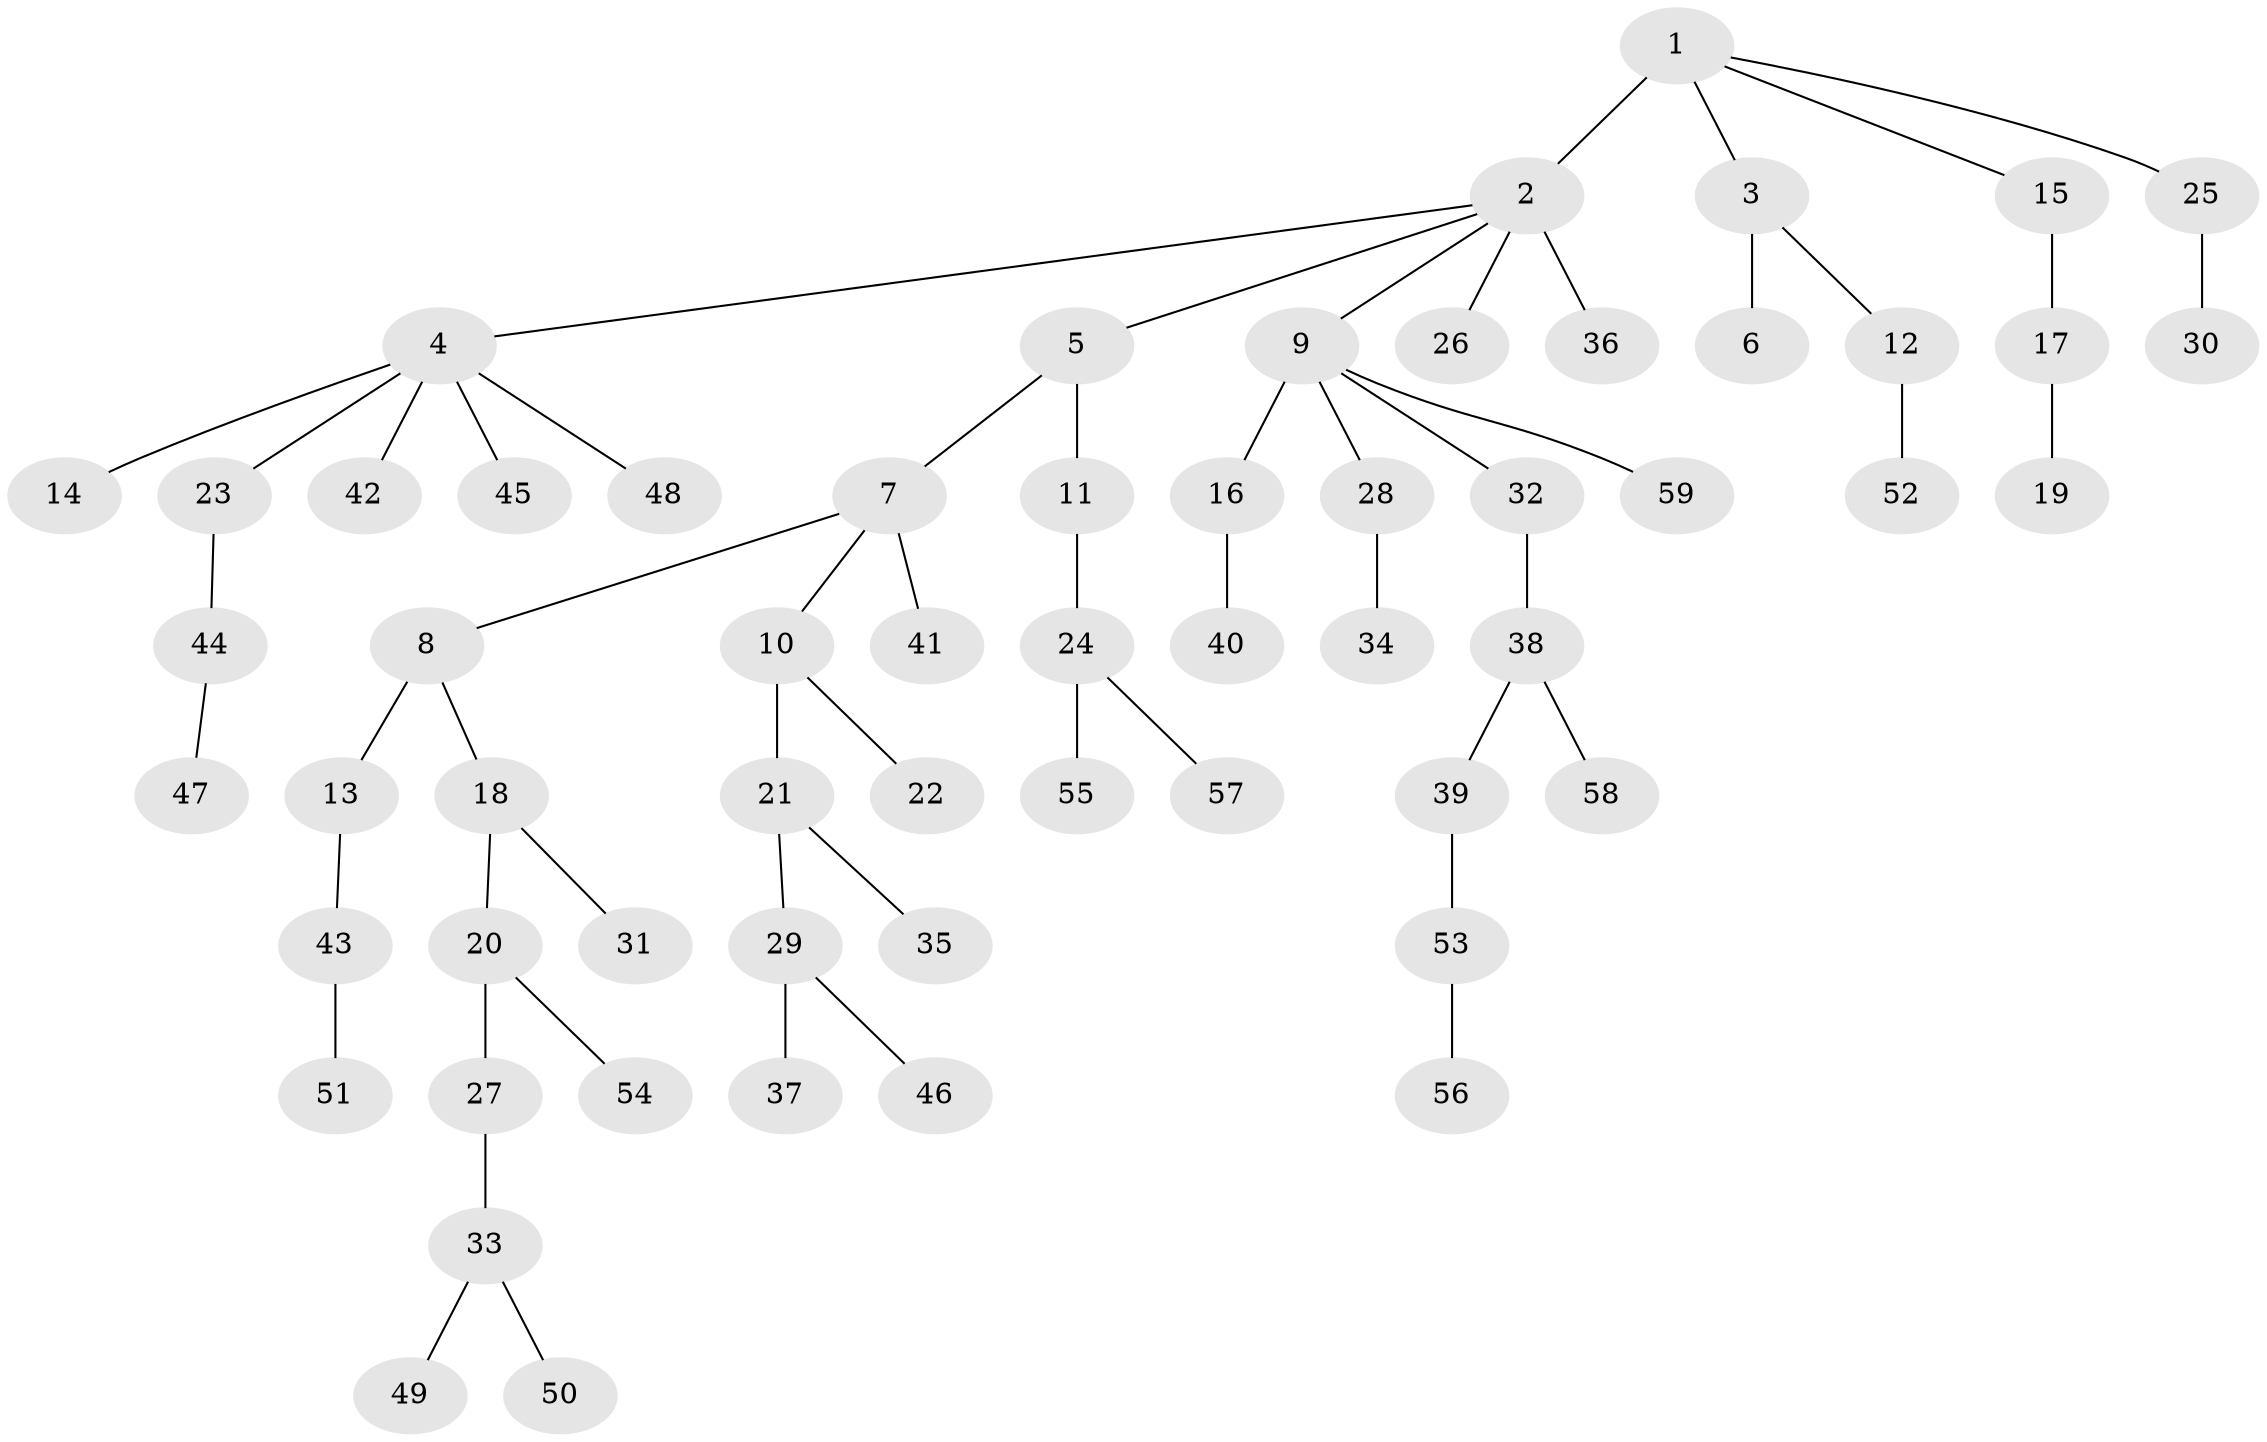 // original degree distribution, {7: 0.008771929824561403, 2: 0.2807017543859649, 5: 0.05263157894736842, 6: 0.008771929824561403, 3: 0.10526315789473684, 1: 0.4824561403508772, 4: 0.06140350877192982}
// Generated by graph-tools (version 1.1) at 2025/36/03/09/25 02:36:56]
// undirected, 59 vertices, 58 edges
graph export_dot {
graph [start="1"]
  node [color=gray90,style=filled];
  1;
  2;
  3;
  4;
  5;
  6;
  7;
  8;
  9;
  10;
  11;
  12;
  13;
  14;
  15;
  16;
  17;
  18;
  19;
  20;
  21;
  22;
  23;
  24;
  25;
  26;
  27;
  28;
  29;
  30;
  31;
  32;
  33;
  34;
  35;
  36;
  37;
  38;
  39;
  40;
  41;
  42;
  43;
  44;
  45;
  46;
  47;
  48;
  49;
  50;
  51;
  52;
  53;
  54;
  55;
  56;
  57;
  58;
  59;
  1 -- 2 [weight=3.0];
  1 -- 3 [weight=1.0];
  1 -- 15 [weight=1.0];
  1 -- 25 [weight=1.0];
  2 -- 4 [weight=1.0];
  2 -- 5 [weight=1.0];
  2 -- 9 [weight=1.0];
  2 -- 26 [weight=1.0];
  2 -- 36 [weight=1.0];
  3 -- 6 [weight=2.0];
  3 -- 12 [weight=1.0];
  4 -- 14 [weight=1.0];
  4 -- 23 [weight=1.0];
  4 -- 42 [weight=1.0];
  4 -- 45 [weight=1.0];
  4 -- 48 [weight=1.0];
  5 -- 7 [weight=1.0];
  5 -- 11 [weight=2.0];
  7 -- 8 [weight=1.0];
  7 -- 10 [weight=1.0];
  7 -- 41 [weight=1.0];
  8 -- 13 [weight=2.0];
  8 -- 18 [weight=1.0];
  9 -- 16 [weight=1.0];
  9 -- 28 [weight=1.0];
  9 -- 32 [weight=1.0];
  9 -- 59 [weight=1.0];
  10 -- 21 [weight=1.0];
  10 -- 22 [weight=1.0];
  11 -- 24 [weight=1.0];
  12 -- 52 [weight=1.0];
  13 -- 43 [weight=1.0];
  15 -- 17 [weight=2.0];
  16 -- 40 [weight=2.0];
  17 -- 19 [weight=1.0];
  18 -- 20 [weight=2.0];
  18 -- 31 [weight=1.0];
  20 -- 27 [weight=1.0];
  20 -- 54 [weight=1.0];
  21 -- 29 [weight=1.0];
  21 -- 35 [weight=1.0];
  23 -- 44 [weight=1.0];
  24 -- 55 [weight=1.0];
  24 -- 57 [weight=1.0];
  25 -- 30 [weight=1.0];
  27 -- 33 [weight=2.0];
  28 -- 34 [weight=1.0];
  29 -- 37 [weight=1.0];
  29 -- 46 [weight=1.0];
  32 -- 38 [weight=1.0];
  33 -- 49 [weight=1.0];
  33 -- 50 [weight=1.0];
  38 -- 39 [weight=1.0];
  38 -- 58 [weight=1.0];
  39 -- 53 [weight=2.0];
  43 -- 51 [weight=1.0];
  44 -- 47 [weight=1.0];
  53 -- 56 [weight=1.0];
}

